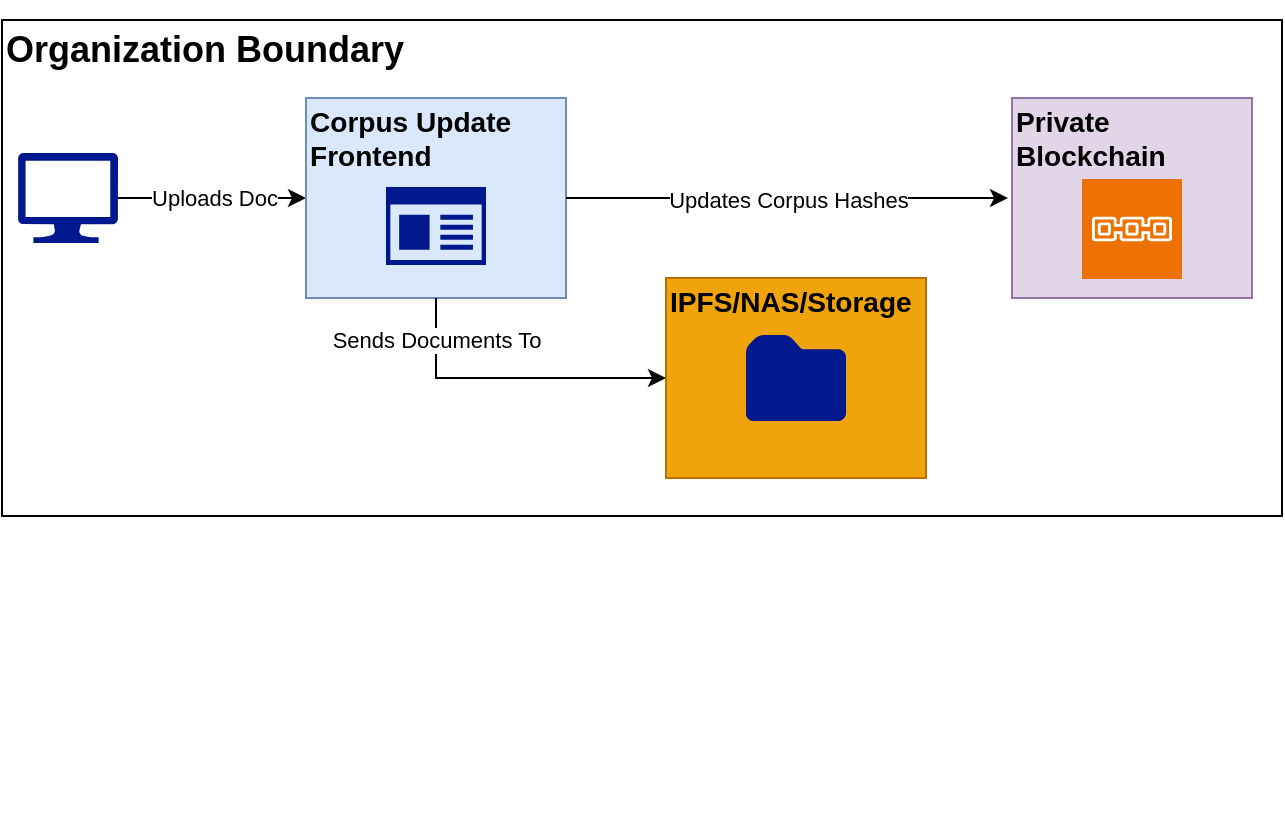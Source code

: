 <mxfile version="24.8.4">
  <diagram name="Page-1" id="RHXMkg8_H6TQGiqPr1Bk">
    <mxGraphModel dx="1402" dy="1892" grid="1" gridSize="10" guides="1" tooltips="1" connect="1" arrows="1" fold="1" page="1" pageScale="1" pageWidth="850" pageHeight="1100" math="0" shadow="0">
      <root>
        <mxCell id="0" />
        <mxCell id="1" parent="0" />
        <mxCell id="zv_h5Y6OcpjjRqXLdyc9-14" value="&lt;h2&gt;Organization Boundary&lt;/h2&gt;" style="rounded=0;whiteSpace=wrap;html=1;align=left;verticalAlign=top;labelPosition=center;verticalLabelPosition=middle;spacing=2;spacingLeft=0;spacingBottom=0;spacingTop=-17;" parent="1" vertex="1">
          <mxGeometry x="110" y="2" width="640" height="248" as="geometry" />
        </mxCell>
        <mxCell id="zv_h5Y6OcpjjRqXLdyc9-54" style="edgeStyle=orthogonalEdgeStyle;rounded=0;orthogonalLoop=1;jettySize=auto;html=1;exitX=1;exitY=0.5;exitDx=0;exitDy=0;exitPerimeter=0;entryX=0;entryY=0.5;entryDx=0;entryDy=0;" parent="1" source="KIqIY7wPr9Du4U6m_4qA-11" target="zv_h5Y6OcpjjRqXLdyc9-15" edge="1">
          <mxGeometry relative="1" as="geometry">
            <mxPoint x="159" y="91" as="sourcePoint" />
          </mxGeometry>
        </mxCell>
        <mxCell id="KIqIY7wPr9Du4U6m_4qA-12" value="Uploads Doc" style="edgeLabel;html=1;align=center;verticalAlign=middle;resizable=0;points=[];" parent="zv_h5Y6OcpjjRqXLdyc9-54" vertex="1" connectable="0">
          <mxGeometry x="0.023" y="-2" relative="1" as="geometry">
            <mxPoint y="-2" as="offset" />
          </mxGeometry>
        </mxCell>
        <mxCell id="zv_h5Y6OcpjjRqXLdyc9-16" value="" style="group;textShadow=1;" parent="1" vertex="1" connectable="0">
          <mxGeometry x="262" y="41" width="130" height="131" as="geometry" />
        </mxCell>
        <mxCell id="zv_h5Y6OcpjjRqXLdyc9-15" value="&lt;h3&gt;Corpus Update Frontend&lt;/h3&gt;" style="rounded=0;whiteSpace=wrap;html=1;align=left;verticalAlign=top;labelPosition=center;verticalLabelPosition=middle;spacing=2;spacingLeft=0;spacingBottom=0;spacingTop=-17;fillColor=#dae8fc;strokeColor=#6c8ebf;" parent="zv_h5Y6OcpjjRqXLdyc9-16" vertex="1">
          <mxGeometry width="130" height="100" as="geometry" />
        </mxCell>
        <mxCell id="zv_h5Y6OcpjjRqXLdyc9-10" value="" style="sketch=0;aspect=fixed;pointerEvents=1;shadow=0;dashed=0;html=1;strokeColor=none;labelPosition=center;verticalLabelPosition=bottom;verticalAlign=top;align=center;fillColor=#00188D;shape=mxgraph.mscae.enterprise.app_generic" parent="zv_h5Y6OcpjjRqXLdyc9-16" vertex="1">
          <mxGeometry x="40" y="44.5" width="50" height="39" as="geometry" />
        </mxCell>
        <mxCell id="zv_h5Y6OcpjjRqXLdyc9-26" value="" style="group;textShadow=1;" parent="1" vertex="1" connectable="0">
          <mxGeometry x="615" y="41" width="120" height="360" as="geometry" />
        </mxCell>
        <mxCell id="zv_h5Y6OcpjjRqXLdyc9-25" value="&lt;h3&gt;Private Blockchain&lt;/h3&gt;" style="rounded=0;whiteSpace=wrap;html=1;fillColor=#e1d5e7;strokeColor=#9673a6;verticalAlign=top;align=left;spacingTop=-17;" parent="zv_h5Y6OcpjjRqXLdyc9-26" vertex="1">
          <mxGeometry width="120" height="100" as="geometry" />
        </mxCell>
        <mxCell id="KIqIY7wPr9Du4U6m_4qA-6" value="" style="sketch=0;points=[[0,0,0],[0.25,0,0],[0.5,0,0],[0.75,0,0],[1,0,0],[0,1,0],[0.25,1,0],[0.5,1,0],[0.75,1,0],[1,1,0],[0,0.25,0],[0,0.5,0],[0,0.75,0],[1,0.25,0],[1,0.5,0],[1,0.75,0]];outlineConnect=0;fontColor=#232F3E;fillColor=#ED7100;strokeColor=#ffffff;dashed=0;verticalLabelPosition=bottom;verticalAlign=top;align=center;html=1;fontSize=12;fontStyle=0;aspect=fixed;shape=mxgraph.aws4.resourceIcon;resIcon=mxgraph.aws4.blockchain;" parent="zv_h5Y6OcpjjRqXLdyc9-26" vertex="1">
          <mxGeometry x="35" y="40.5" width="50" height="50" as="geometry" />
        </mxCell>
        <mxCell id="zv_h5Y6OcpjjRqXLdyc9-48" value="Updates Corpus Hashes" style="edgeStyle=orthogonalEdgeStyle;rounded=0;orthogonalLoop=1;jettySize=auto;html=1;exitX=1;exitY=0.5;exitDx=0;exitDy=0;" parent="1" source="zv_h5Y6OcpjjRqXLdyc9-15" edge="1">
          <mxGeometry relative="1" as="geometry">
            <mxPoint x="613" y="91" as="targetPoint" />
          </mxGeometry>
        </mxCell>
        <mxCell id="KIqIY7wPr9Du4U6m_4qA-11" value="" style="sketch=0;aspect=fixed;pointerEvents=1;shadow=0;dashed=0;html=1;strokeColor=none;labelPosition=center;verticalLabelPosition=bottom;verticalAlign=top;align=center;fillColor=#00188D;shape=mxgraph.azure.computer" parent="1" vertex="1">
          <mxGeometry x="118" y="68.5" width="50" height="45" as="geometry" />
        </mxCell>
        <mxCell id="Rj4CNqDLr8Lj06QsaTO4-2" value="&lt;h3&gt;IPFS/NAS/Storage&lt;/h3&gt;" style="rounded=0;whiteSpace=wrap;html=1;align=left;verticalAlign=top;labelPosition=center;verticalLabelPosition=middle;spacing=2;spacingLeft=0;spacingBottom=0;spacingTop=-17;fillColor=#f0a30a;strokeColor=#BD7000;fontColor=#000000;" vertex="1" parent="1">
          <mxGeometry x="442" y="131" width="130" height="100" as="geometry" />
        </mxCell>
        <mxCell id="Rj4CNqDLr8Lj06QsaTO4-3" value="" style="sketch=0;aspect=fixed;pointerEvents=1;shadow=0;dashed=0;html=1;strokeColor=none;labelPosition=center;verticalLabelPosition=bottom;verticalAlign=top;align=center;fillColor=#00188D;shape=mxgraph.mscae.enterprise.folder" vertex="1" parent="1">
          <mxGeometry x="482" y="159.5" width="50" height="43" as="geometry" />
        </mxCell>
        <mxCell id="Rj4CNqDLr8Lj06QsaTO4-4" style="edgeStyle=orthogonalEdgeStyle;rounded=0;orthogonalLoop=1;jettySize=auto;html=1;exitX=0.5;exitY=1;exitDx=0;exitDy=0;entryX=0;entryY=0.5;entryDx=0;entryDy=0;" edge="1" parent="1" source="zv_h5Y6OcpjjRqXLdyc9-15" target="Rj4CNqDLr8Lj06QsaTO4-2">
          <mxGeometry relative="1" as="geometry" />
        </mxCell>
        <mxCell id="Rj4CNqDLr8Lj06QsaTO4-5" value="Sends Documents To" style="edgeLabel;html=1;align=center;verticalAlign=middle;resizable=0;points=[];" vertex="1" connectable="0" parent="Rj4CNqDLr8Lj06QsaTO4-4">
          <mxGeometry x="-0.482" y="-2" relative="1" as="geometry">
            <mxPoint y="-21" as="offset" />
          </mxGeometry>
        </mxCell>
      </root>
    </mxGraphModel>
  </diagram>
</mxfile>
